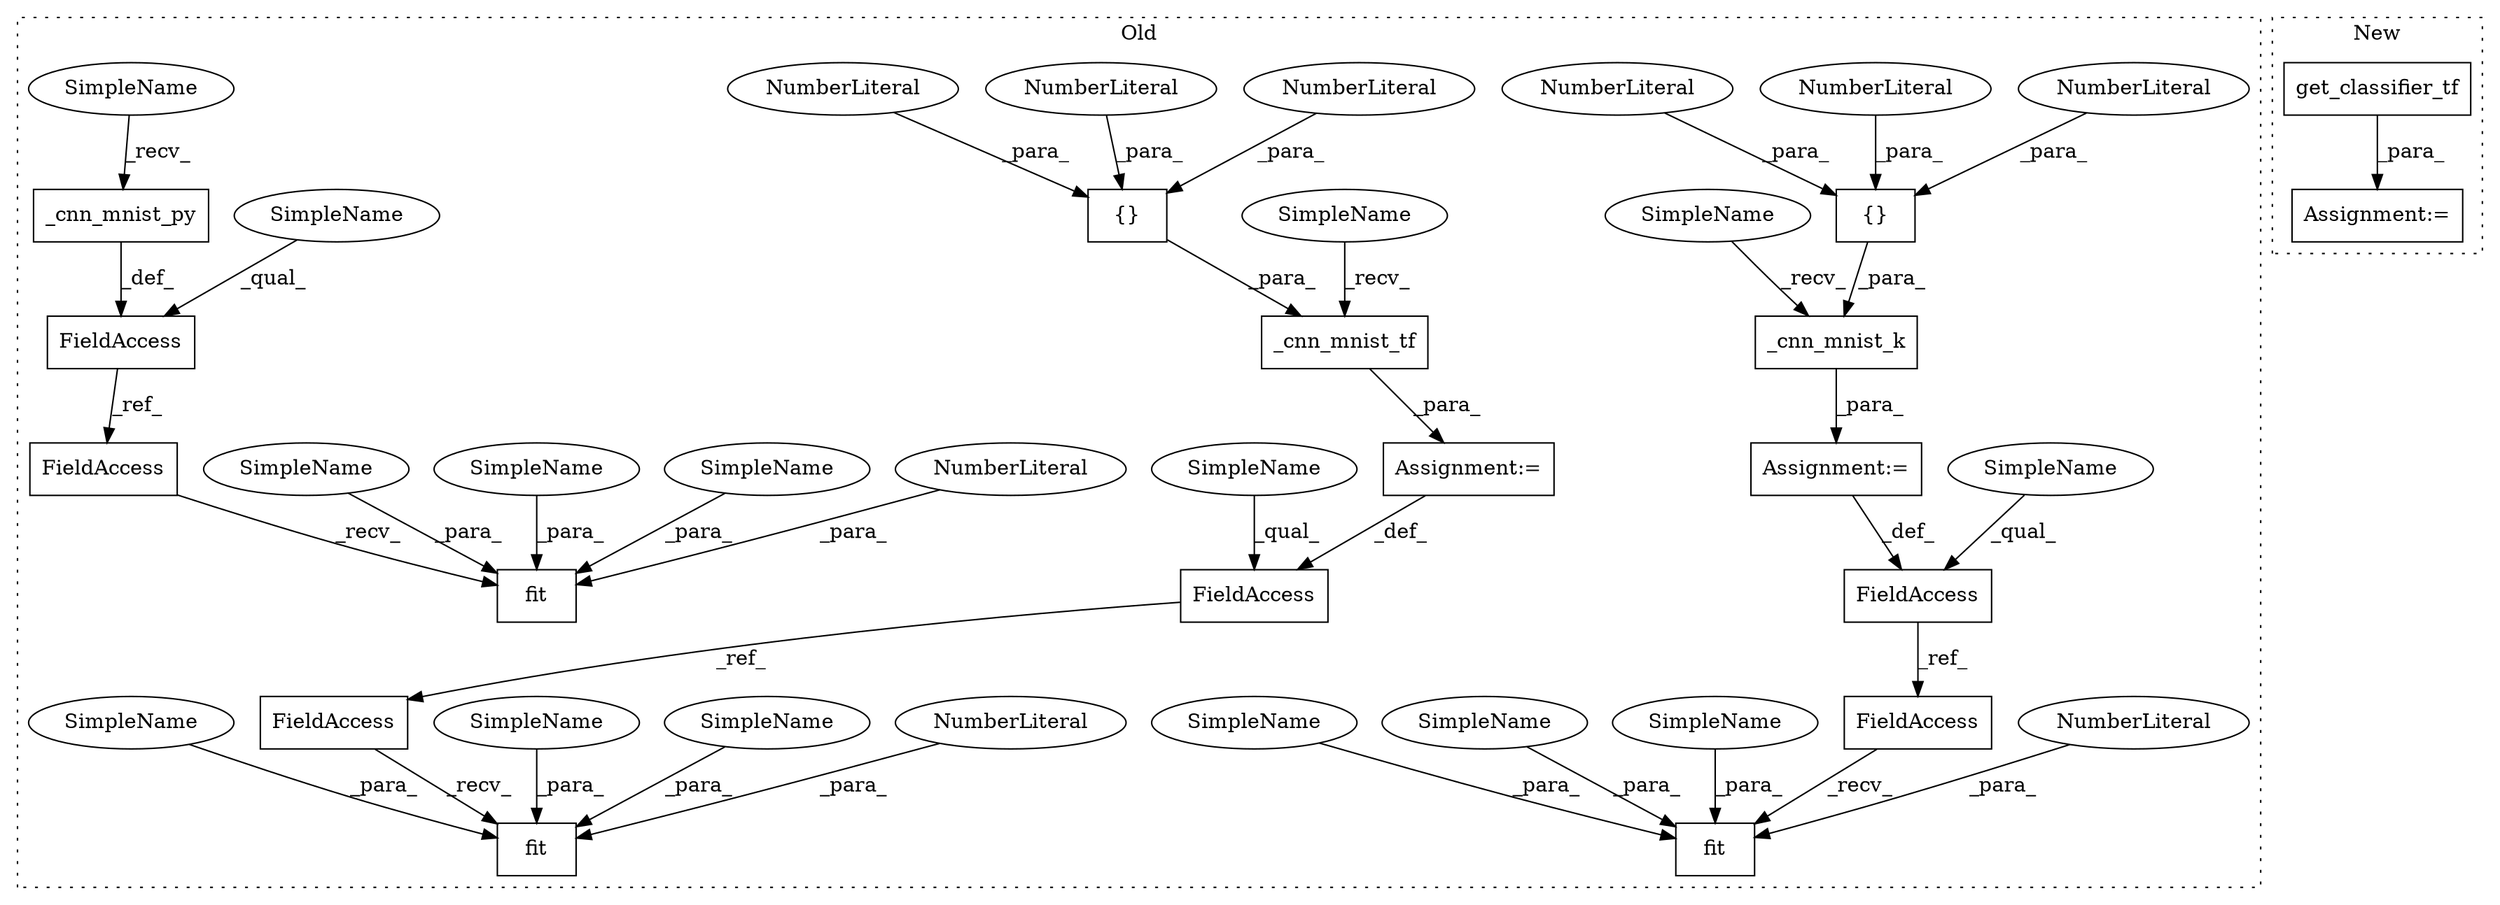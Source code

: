 digraph G {
subgraph cluster0 {
1 [label="_cnn_mnist_k" a="32" s="2197,2228" l="13,1" shape="box"];
3 [label="FieldAccess" a="22" s="2577" l="17" shape="box"];
4 [label="fit" a="32" s="2252,2284" l="4,1" shape="box"];
5 [label="{}" a="4" s="2219,2227" l="1,1" shape="box"];
6 [label="fit" a="32" s="2656,2688" l="4,1" shape="box"];
7 [label="NumberLiteral" a="34" s="2223" l="2" shape="ellipse"];
8 [label="NumberLiteral" a="34" s="2226" l="1" shape="ellipse"];
9 [label="NumberLiteral" a="34" s="2220" l="2" shape="ellipse"];
10 [label="NumberLiteral" a="34" s="2676" l="1" shape="ellipse"];
11 [label="NumberLiteral" a="34" s="2283" l="1" shape="ellipse"];
12 [label="{}" a="4" s="2622,2630" l="1,1" shape="box"];
13 [label="NumberLiteral" a="34" s="2629" l="1" shape="ellipse"];
14 [label="NumberLiteral" a="34" s="2623" l="2" shape="ellipse"];
15 [label="NumberLiteral" a="34" s="2626" l="2" shape="ellipse"];
16 [label="_cnn_mnist_tf" a="32" s="2599,2631" l="14,1" shape="box"];
17 [label="FieldAccess" a="22" s="3156" l="17" shape="box"];
18 [label="fit" a="32" s="3328,3360" l="4,1" shape="box"];
19 [label="NumberLiteral" a="34" s="3348" l="1" shape="ellipse"];
20 [label="FieldAccess" a="22" s="2176" l="16" shape="box"];
21 [label="_cnn_mnist_py" a="32" s="3178" l="15" shape="box"];
23 [label="Assignment:=" a="7" s="2192" l="1" shape="box"];
24 [label="Assignment:=" a="7" s="2594" l="1" shape="box"];
25 [label="FieldAccess" a="22" s="2638" l="17" shape="box"];
26 [label="SimpleName" a="42" s="2193" l="3" shape="ellipse"];
27 [label="SimpleName" a="42" s="3174" l="3" shape="ellipse"];
28 [label="SimpleName" a="42" s="3156" l="3" shape="ellipse"];
29 [label="SimpleName" a="42" s="2176" l="3" shape="ellipse"];
30 [label="SimpleName" a="42" s="2595" l="3" shape="ellipse"];
31 [label="SimpleName" a="42" s="2577" l="3" shape="ellipse"];
32 [label="FieldAccess" a="22" s="2235" l="16" shape="box"];
33 [label="SimpleName" a="42" s="2678" l="10" shape="ellipse"];
34 [label="SimpleName" a="42" s="3350" l="10" shape="ellipse"];
35 [label="SimpleName" a="42" s="2272" l="10" shape="ellipse"];
36 [label="FieldAccess" a="22" s="3310" l="17" shape="box"];
37 [label="SimpleName" a="42" s="2264" l="7" shape="ellipse"];
38 [label="SimpleName" a="42" s="3340" l="7" shape="ellipse"];
39 [label="SimpleName" a="42" s="2668" l="7" shape="ellipse"];
40 [label="SimpleName" a="42" s="3332" l="7" shape="ellipse"];
41 [label="SimpleName" a="42" s="2256" l="7" shape="ellipse"];
42 [label="SimpleName" a="42" s="2660" l="7" shape="ellipse"];
label = "Old";
style="dotted";
}
subgraph cluster1 {
2 [label="get_classifier_tf" a="32" s="2260" l="19" shape="box"];
22 [label="Assignment:=" a="7" s="2258" l="2" shape="box"];
label = "New";
style="dotted";
}
1 -> 23 [label="_para_"];
2 -> 22 [label="_para_"];
3 -> 25 [label="_ref_"];
5 -> 1 [label="_para_"];
7 -> 5 [label="_para_"];
8 -> 5 [label="_para_"];
9 -> 5 [label="_para_"];
10 -> 6 [label="_para_"];
11 -> 4 [label="_para_"];
12 -> 16 [label="_para_"];
13 -> 12 [label="_para_"];
14 -> 12 [label="_para_"];
15 -> 12 [label="_para_"];
16 -> 24 [label="_para_"];
17 -> 36 [label="_ref_"];
19 -> 18 [label="_para_"];
20 -> 32 [label="_ref_"];
21 -> 17 [label="_def_"];
23 -> 20 [label="_def_"];
24 -> 3 [label="_def_"];
25 -> 6 [label="_recv_"];
26 -> 1 [label="_recv_"];
27 -> 21 [label="_recv_"];
28 -> 17 [label="_qual_"];
29 -> 20 [label="_qual_"];
30 -> 16 [label="_recv_"];
31 -> 3 [label="_qual_"];
32 -> 4 [label="_recv_"];
33 -> 6 [label="_para_"];
34 -> 18 [label="_para_"];
35 -> 4 [label="_para_"];
36 -> 18 [label="_recv_"];
37 -> 4 [label="_para_"];
38 -> 18 [label="_para_"];
39 -> 6 [label="_para_"];
40 -> 18 [label="_para_"];
41 -> 4 [label="_para_"];
42 -> 6 [label="_para_"];
}